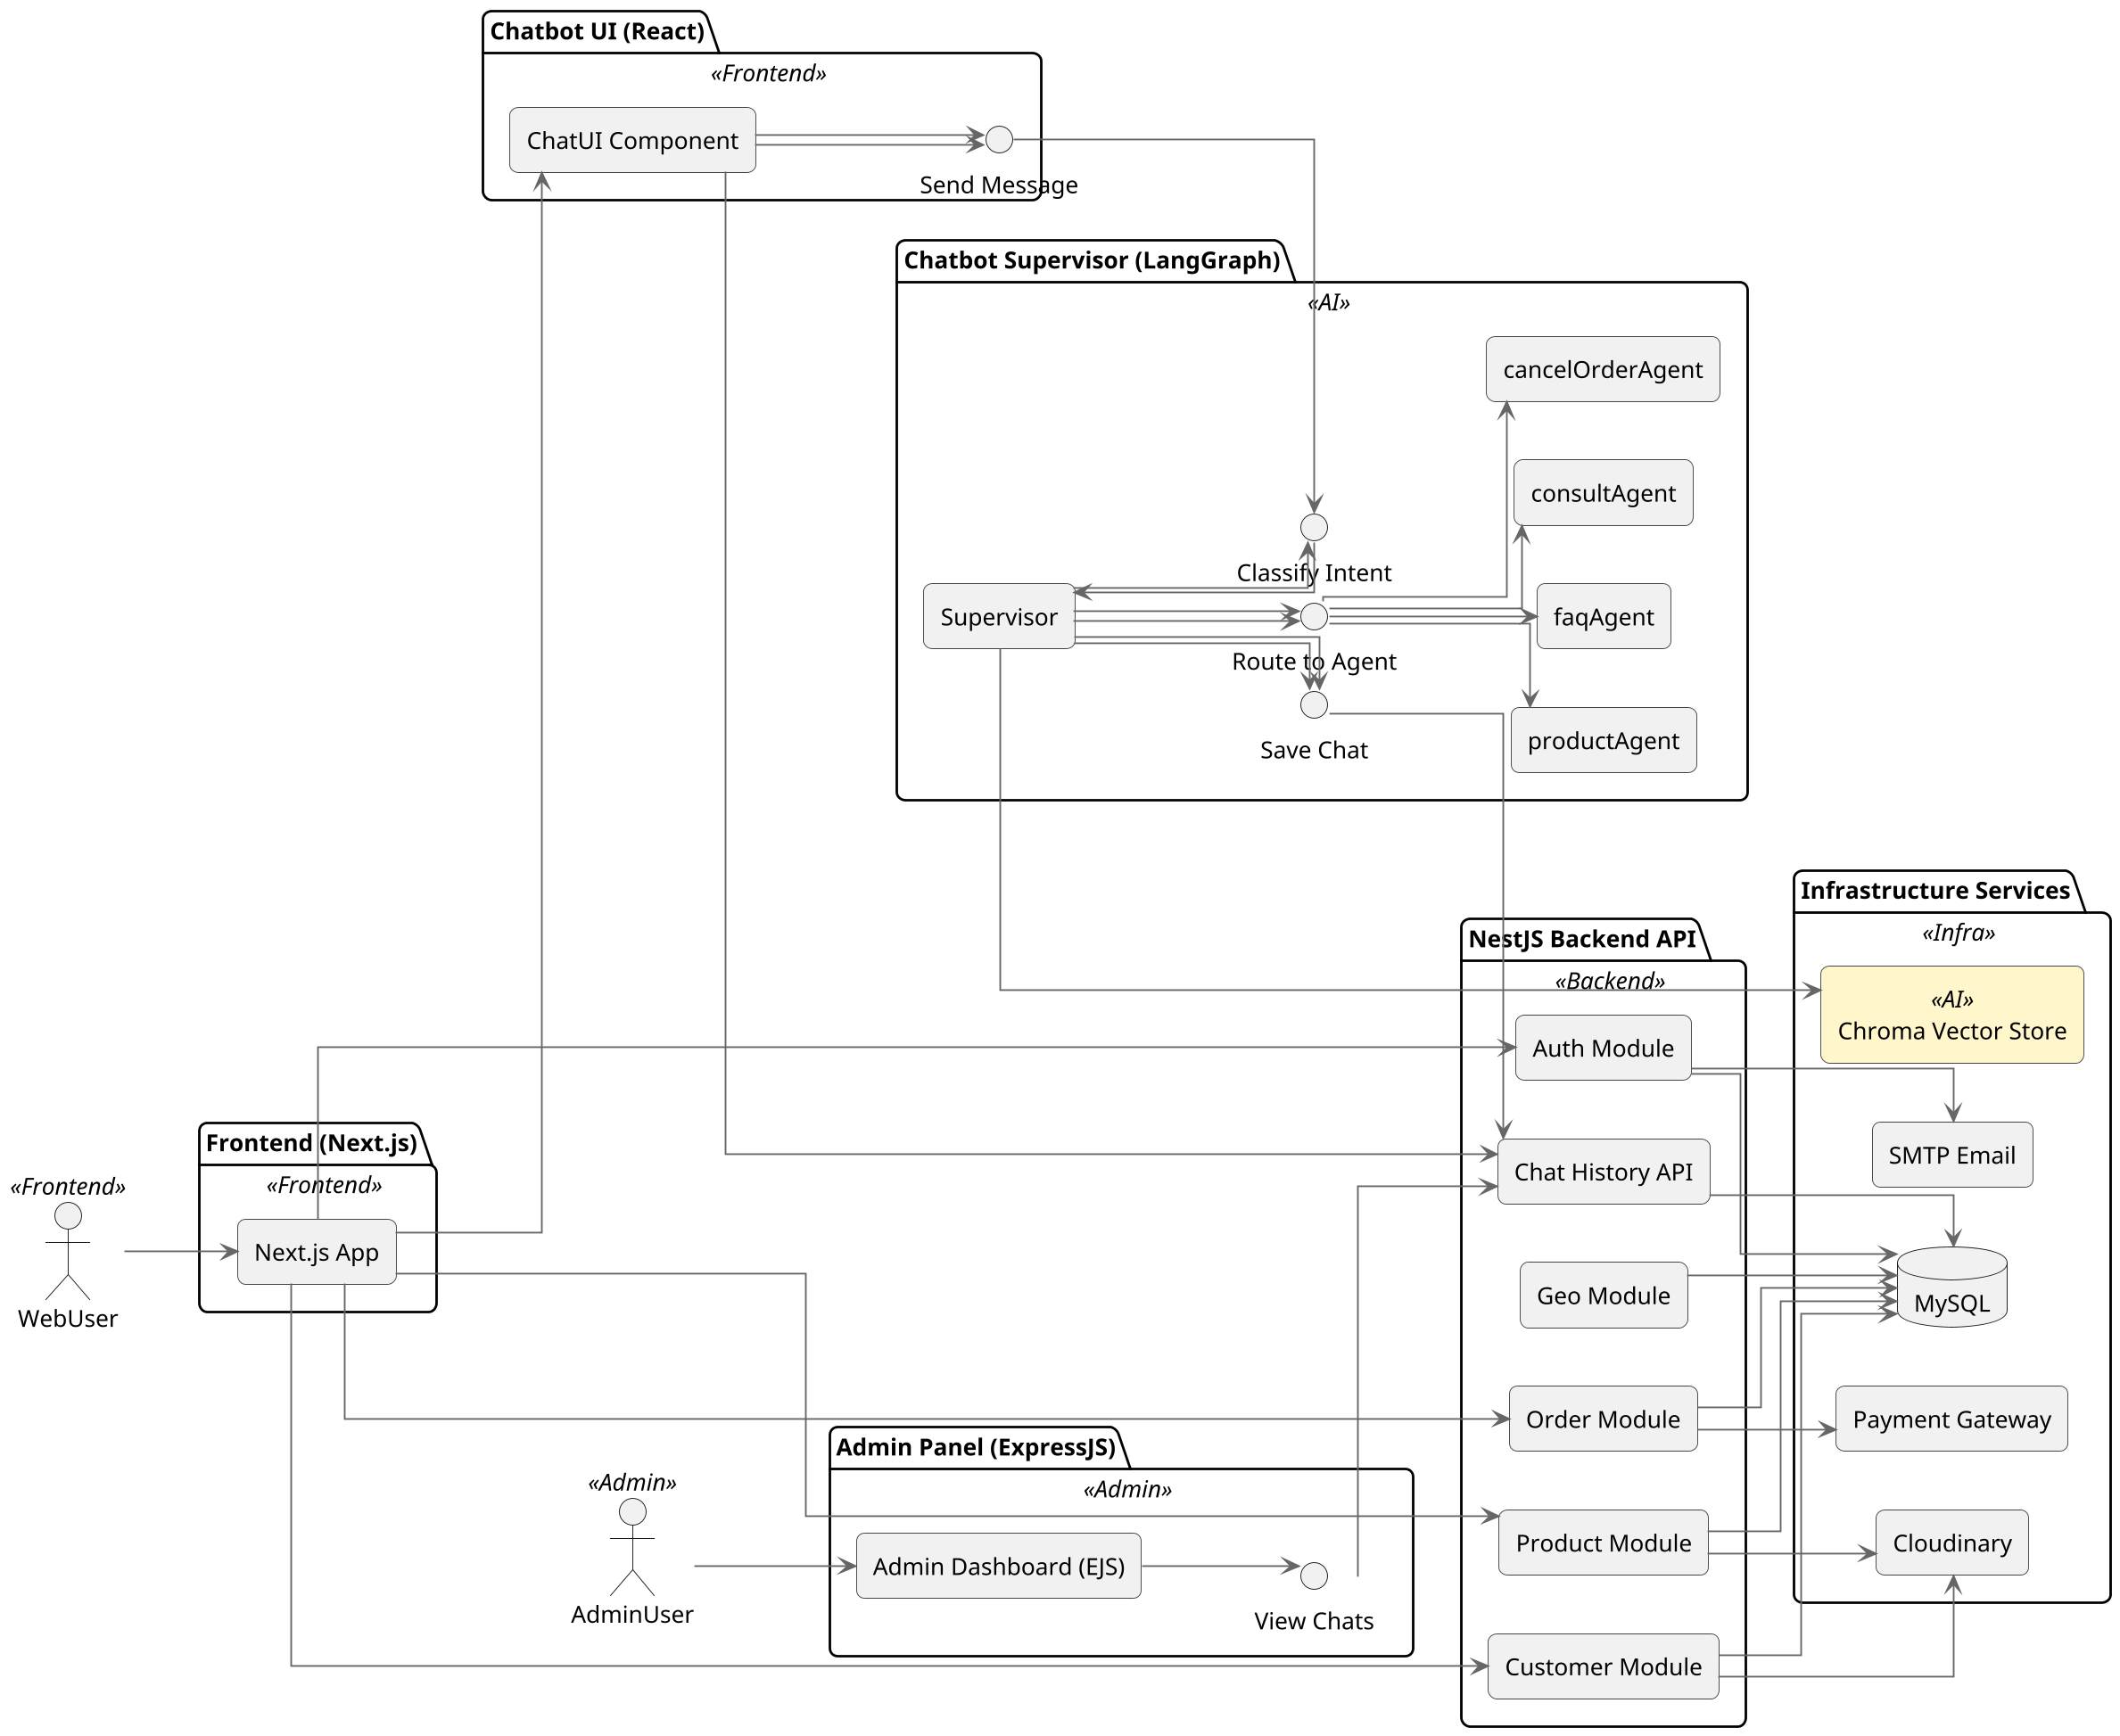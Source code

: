 
@startuml
left to right direction
skinparam linetype ortho
skinparam componentStyle rectangle
skinparam dpi 180
skinparam roundcorner 10
skinparam shadowing false
skinparam defaultFontSize 14
skinparam ArrowColor #666

skinparam component {
  BackgroundColor<<Frontend>> #E7F6E7
  BackgroundColor<<Admin>>    #F0E6FF
  BackgroundColor<<Backend>>  #E0ECFF
  BackgroundColor<<AI>>       #FFF6CC
  BackgroundColor<<Infra>>    #F9F9F9
  BorderColor #444
}

actor WebUser <<Frontend>>
actor AdminUser <<Admin>>

package "Frontend (Next.js)" <<Frontend>> {
  [Next.js App] as WebApp
}

package "Chatbot UI (React)" <<Frontend>> {
  [ChatUI Component] as ChatUI
  () "Send Message" as IF_Send
  ChatUI -down-> IF_Send
}

package "Admin Panel (ExpressJS)" <<Admin>> {
  [Admin Dashboard (EJS)] as AdminDash
  () "View Chats" as IF_AdminChat
  AdminDash -down-> IF_AdminChat
}

package "Chatbot Supervisor (LangGraph)" <<AI>> {
  [Supervisor] as Supervisor
  () "Classify Intent" as IF_Intent
  () "Route to Agent" as IF_Route
  () "Save Chat" as IF_SaveChat
  Supervisor -down-> IF_Intent
  Supervisor -down-> IF_Route
  Supervisor -down-> IF_SaveChat

  [productAgent] as ProdAgent
  [faqAgent] as FaqAgent
  [consultAgent] as ConsultAgent
  [cancelOrderAgent] as CancelAgent

  IF_Route --> ProdAgent
  IF_Route --> FaqAgent
  IF_Route --> ConsultAgent
  IF_Route --> CancelAgent
}

package "NestJS Backend API" <<Backend>> {
  [Auth Module] as Auth
  [Product Module] as Product
  [Order Module] as Order
  [Customer Module] as Customer
  [Geo Module] as Geo
  [Chat History API] as ChatHistory
}

package "Infrastructure Services" <<Infra>> {
  database "MySQL" as DB
  [Cloudinary] as Cloud
  [Chroma Vector Store] as Chroma <<AI>>
  [SMTP Email] as SMTP
  [Payment Gateway] as PayGate
}

' Flow Connections
WebUser --> WebApp
WebApp --> ChatUI
ChatUI --> IF_Send
IF_Send --> IF_Intent
IF_Intent --> Supervisor
Supervisor --> IF_Route
Supervisor --> IF_SaveChat
IF_SaveChat --> ChatHistory
Supervisor --> Chroma
ChatUI --> ChatHistory

AdminUser --> AdminDash
IF_AdminChat --> ChatHistory

WebApp --> Product
WebApp --> Order
WebApp --> Auth
WebApp --> Customer

Order --> PayGate
Customer --> Cloud
Product --> Cloud
Auth --> SMTP

Auth --> DB
Product --> DB
Order --> DB
Customer --> DB
Geo --> DB
ChatHistory --> DB
@enduml

